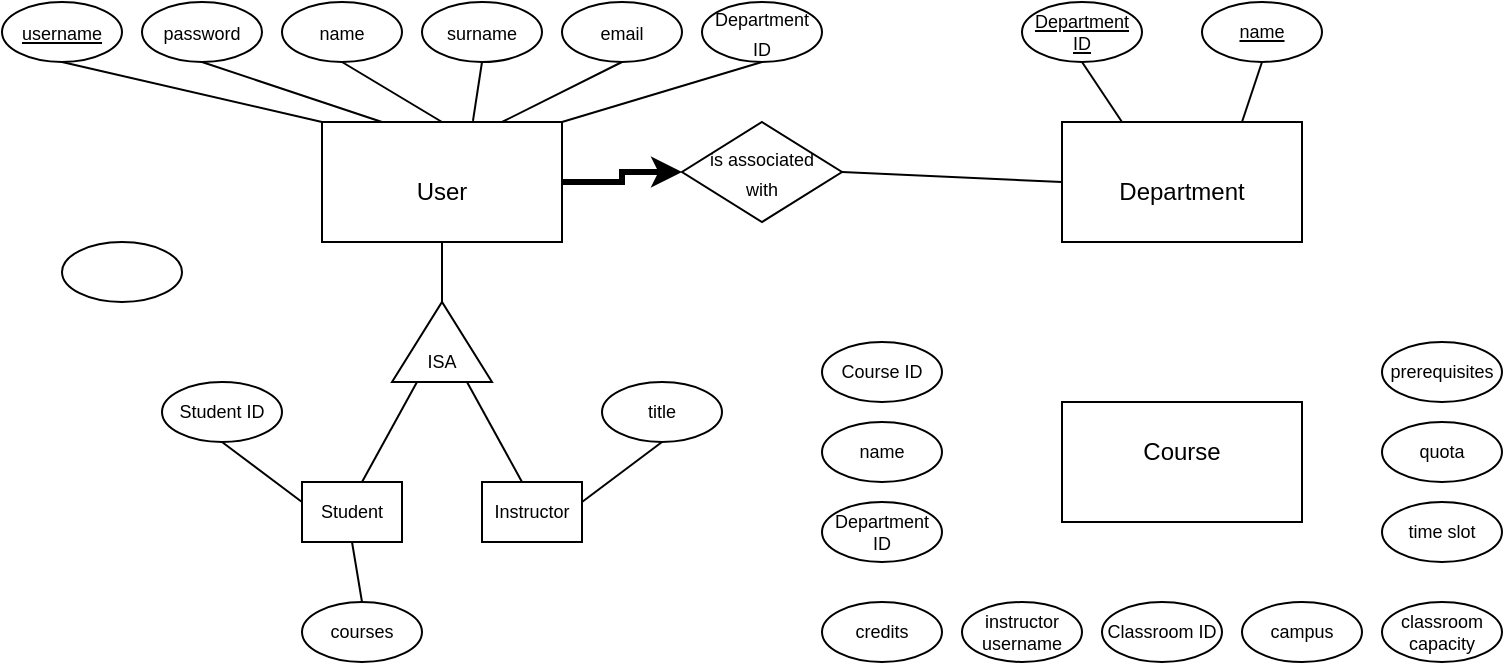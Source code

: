<mxfile version="17.4.3" type="github">
  <diagram id="Lof_Wo-xlNR3MHUV8qx0" name="Page-1">
    <mxGraphModel dx="723" dy="402" grid="1" gridSize="10" guides="0" tooltips="1" connect="1" arrows="1" fold="1" page="1" pageScale="1" pageWidth="2000" pageHeight="3000" math="0" shadow="0">
      <root>
        <object label="" id="0">
          <mxCell />
        </object>
        <mxCell id="1" parent="0" />
        <mxCell id="NmvkQJJ4W1ErekPpUdU3-1" value="" style="rounded=0;whiteSpace=wrap;html=1;" parent="1" vertex="1">
          <mxGeometry x="260" y="70" width="120" height="60" as="geometry" />
        </mxCell>
        <mxCell id="NmvkQJJ4W1ErekPpUdU3-2" value="" style="ellipse;whiteSpace=wrap;html=1;" parent="1" vertex="1">
          <mxGeometry x="100" y="10" width="60" height="30" as="geometry" />
        </mxCell>
        <mxCell id="NmvkQJJ4W1ErekPpUdU3-3" value="" style="ellipse;whiteSpace=wrap;html=1;" parent="1" vertex="1">
          <mxGeometry x="170" y="10" width="60" height="30" as="geometry" />
        </mxCell>
        <mxCell id="NmvkQJJ4W1ErekPpUdU3-4" value="" style="ellipse;whiteSpace=wrap;html=1;" parent="1" vertex="1">
          <mxGeometry x="310" y="10" width="60" height="30" as="geometry" />
        </mxCell>
        <mxCell id="NmvkQJJ4W1ErekPpUdU3-5" value="" style="ellipse;whiteSpace=wrap;html=1;" parent="1" vertex="1">
          <mxGeometry x="380" y="10" width="60" height="30" as="geometry" />
        </mxCell>
        <mxCell id="NmvkQJJ4W1ErekPpUdU3-6" value="&lt;font style=&quot;font-size: 9px&quot;&gt;&lt;u&gt;username&lt;/u&gt;&lt;/font&gt;" style="text;html=1;strokeColor=none;fillColor=none;align=center;verticalAlign=middle;whiteSpace=wrap;rounded=0;" parent="1" vertex="1">
          <mxGeometry x="100" y="10" width="60" height="30" as="geometry" />
        </mxCell>
        <mxCell id="NmvkQJJ4W1ErekPpUdU3-7" value="&lt;font style=&quot;font-size: 9px&quot;&gt;password&lt;/font&gt;" style="text;html=1;strokeColor=none;fillColor=none;align=center;verticalAlign=middle;whiteSpace=wrap;rounded=0;" parent="1" vertex="1">
          <mxGeometry x="170" y="10" width="60" height="30" as="geometry" />
        </mxCell>
        <mxCell id="NmvkQJJ4W1ErekPpUdU3-10" value="&lt;font style=&quot;font-size: 9px&quot;&gt;email&lt;/font&gt;" style="text;html=1;strokeColor=none;fillColor=none;align=center;verticalAlign=middle;whiteSpace=wrap;rounded=0;" parent="1" vertex="1">
          <mxGeometry x="380" y="10" width="60" height="30" as="geometry" />
        </mxCell>
        <mxCell id="NmvkQJJ4W1ErekPpUdU3-11" value="" style="ellipse;whiteSpace=wrap;html=1;" parent="1" vertex="1">
          <mxGeometry x="240" y="10" width="60" height="30" as="geometry" />
        </mxCell>
        <mxCell id="NmvkQJJ4W1ErekPpUdU3-12" style="edgeStyle=orthogonalEdgeStyle;rounded=0;orthogonalLoop=1;jettySize=auto;html=1;exitX=0.5;exitY=1;exitDx=0;exitDy=0;" parent="1" source="NmvkQJJ4W1ErekPpUdU3-11" target="NmvkQJJ4W1ErekPpUdU3-11" edge="1">
          <mxGeometry relative="1" as="geometry" />
        </mxCell>
        <mxCell id="NmvkQJJ4W1ErekPpUdU3-13" value="&lt;font style=&quot;font-size: 9px&quot;&gt;name&lt;/font&gt;" style="text;html=1;strokeColor=none;fillColor=none;align=center;verticalAlign=middle;whiteSpace=wrap;rounded=0;" parent="1" vertex="1">
          <mxGeometry x="240" y="10" width="60" height="30" as="geometry" />
        </mxCell>
        <mxCell id="NmvkQJJ4W1ErekPpUdU3-14" value="&lt;font style=&quot;font-size: 9px&quot;&gt;surname&lt;/font&gt;" style="text;html=1;strokeColor=none;fillColor=none;align=center;verticalAlign=middle;whiteSpace=wrap;rounded=0;" parent="1" vertex="1">
          <mxGeometry x="310" y="10" width="60" height="30" as="geometry" />
        </mxCell>
        <mxCell id="NmvkQJJ4W1ErekPpUdU3-21" value="" style="endArrow=none;html=1;rounded=0;exitX=0;exitY=0;exitDx=0;exitDy=0;entryX=0.5;entryY=1;entryDx=0;entryDy=0;" parent="1" source="NmvkQJJ4W1ErekPpUdU3-1" target="NmvkQJJ4W1ErekPpUdU3-6" edge="1">
          <mxGeometry width="50" height="50" relative="1" as="geometry">
            <mxPoint x="140" y="90" as="sourcePoint" />
            <mxPoint x="190" y="40" as="targetPoint" />
          </mxGeometry>
        </mxCell>
        <mxCell id="NmvkQJJ4W1ErekPpUdU3-22" value="" style="endArrow=none;html=1;rounded=0;exitX=0.25;exitY=0;exitDx=0;exitDy=0;entryX=0.5;entryY=1;entryDx=0;entryDy=0;" parent="1" source="NmvkQJJ4W1ErekPpUdU3-1" target="NmvkQJJ4W1ErekPpUdU3-7" edge="1">
          <mxGeometry width="50" height="50" relative="1" as="geometry">
            <mxPoint x="330" y="70" as="sourcePoint" />
            <mxPoint x="240" y="40" as="targetPoint" />
          </mxGeometry>
        </mxCell>
        <mxCell id="NmvkQJJ4W1ErekPpUdU3-23" value="" style="endArrow=none;html=1;rounded=0;exitX=0.5;exitY=0;exitDx=0;exitDy=0;entryX=0.5;entryY=1;entryDx=0;entryDy=0;" parent="1" source="NmvkQJJ4W1ErekPpUdU3-1" target="NmvkQJJ4W1ErekPpUdU3-13" edge="1">
          <mxGeometry width="50" height="50" relative="1" as="geometry">
            <mxPoint x="280" y="90" as="sourcePoint" />
            <mxPoint x="190" y="60" as="targetPoint" />
          </mxGeometry>
        </mxCell>
        <mxCell id="NmvkQJJ4W1ErekPpUdU3-24" value="" style="endArrow=none;html=1;rounded=0;exitX=0.629;exitY=-0.01;exitDx=0;exitDy=0;entryX=0.5;entryY=1;entryDx=0;entryDy=0;exitPerimeter=0;" parent="1" source="NmvkQJJ4W1ErekPpUdU3-1" target="NmvkQJJ4W1ErekPpUdU3-14" edge="1">
          <mxGeometry width="50" height="50" relative="1" as="geometry">
            <mxPoint x="290" y="100" as="sourcePoint" />
            <mxPoint x="200" y="70" as="targetPoint" />
          </mxGeometry>
        </mxCell>
        <mxCell id="NmvkQJJ4W1ErekPpUdU3-25" value="" style="endArrow=none;html=1;rounded=0;exitX=0.75;exitY=0;exitDx=0;exitDy=0;entryX=0.5;entryY=1;entryDx=0;entryDy=0;" parent="1" source="NmvkQJJ4W1ErekPpUdU3-1" target="NmvkQJJ4W1ErekPpUdU3-10" edge="1">
          <mxGeometry width="50" height="50" relative="1" as="geometry">
            <mxPoint x="300" y="110" as="sourcePoint" />
            <mxPoint x="210" y="80" as="targetPoint" />
          </mxGeometry>
        </mxCell>
        <mxCell id="NmvkQJJ4W1ErekPpUdU3-26" value="User" style="text;html=1;strokeColor=none;fillColor=none;align=center;verticalAlign=middle;whiteSpace=wrap;rounded=0;" parent="1" vertex="1">
          <mxGeometry x="290" y="90" width="60" height="30" as="geometry" />
        </mxCell>
        <mxCell id="NmvkQJJ4W1ErekPpUdU3-28" value="" style="ellipse;whiteSpace=wrap;html=1;" parent="1" vertex="1">
          <mxGeometry x="450" y="10" width="60" height="30" as="geometry" />
        </mxCell>
        <mxCell id="NmvkQJJ4W1ErekPpUdU3-30" value="&lt;font style=&quot;line-height: 0.9 ; font-size: 9px&quot;&gt;Department ID&lt;/font&gt;" style="text;html=1;strokeColor=none;fillColor=none;align=center;verticalAlign=middle;whiteSpace=wrap;rounded=0;" parent="1" vertex="1">
          <mxGeometry x="450" y="15" width="60" height="20" as="geometry" />
        </mxCell>
        <mxCell id="NmvkQJJ4W1ErekPpUdU3-31" value="" style="endArrow=none;html=1;rounded=0;entryX=0.5;entryY=1;entryDx=0;entryDy=0;exitX=1;exitY=0;exitDx=0;exitDy=0;" parent="1" source="NmvkQJJ4W1ErekPpUdU3-1" target="NmvkQJJ4W1ErekPpUdU3-28" edge="1">
          <mxGeometry width="50" height="50" relative="1" as="geometry">
            <mxPoint x="360" y="80" as="sourcePoint" />
            <mxPoint x="420" y="50" as="targetPoint" />
          </mxGeometry>
        </mxCell>
        <mxCell id="NmvkQJJ4W1ErekPpUdU3-32" value="" style="triangle;whiteSpace=wrap;html=1;fontFamily=Helvetica;fontSize=9;strokeColor=default;rotation=-90;" parent="1" vertex="1">
          <mxGeometry x="300" y="155" width="40" height="50" as="geometry" />
        </mxCell>
        <mxCell id="NmvkQJJ4W1ErekPpUdU3-33" value="ISA" style="text;html=1;strokeColor=none;fillColor=none;align=center;verticalAlign=middle;whiteSpace=wrap;rounded=0;fontFamily=Helvetica;fontSize=9;" parent="1" vertex="1">
          <mxGeometry x="290" y="175" width="60" height="30" as="geometry" />
        </mxCell>
        <mxCell id="NmvkQJJ4W1ErekPpUdU3-34" value="" style="endArrow=none;html=1;rounded=0;fontFamily=Helvetica;fontSize=9;entryX=0.5;entryY=1;entryDx=0;entryDy=0;exitX=1;exitY=0.5;exitDx=0;exitDy=0;" parent="1" source="NmvkQJJ4W1ErekPpUdU3-32" target="NmvkQJJ4W1ErekPpUdU3-1" edge="1">
          <mxGeometry width="50" height="50" relative="1" as="geometry">
            <mxPoint x="310" y="250" as="sourcePoint" />
            <mxPoint x="360" y="200" as="targetPoint" />
          </mxGeometry>
        </mxCell>
        <mxCell id="NmvkQJJ4W1ErekPpUdU3-35" value="" style="endArrow=none;html=1;rounded=0;fontFamily=Helvetica;fontSize=9;entryX=0;entryY=0.75;entryDx=0;entryDy=0;" parent="1" target="NmvkQJJ4W1ErekPpUdU3-32" edge="1">
          <mxGeometry width="50" height="50" relative="1" as="geometry">
            <mxPoint x="360" y="250" as="sourcePoint" />
            <mxPoint x="330" y="140" as="targetPoint" />
          </mxGeometry>
        </mxCell>
        <mxCell id="NmvkQJJ4W1ErekPpUdU3-36" value="" style="endArrow=none;html=1;rounded=0;fontFamily=Helvetica;fontSize=9;entryX=0;entryY=0.25;entryDx=0;entryDy=0;" parent="1" target="NmvkQJJ4W1ErekPpUdU3-32" edge="1">
          <mxGeometry width="50" height="50" relative="1" as="geometry">
            <mxPoint x="280" y="250" as="sourcePoint" />
            <mxPoint x="342.5" y="210" as="targetPoint" />
          </mxGeometry>
        </mxCell>
        <mxCell id="NmvkQJJ4W1ErekPpUdU3-37" value="" style="rounded=0;whiteSpace=wrap;html=1;fontFamily=Helvetica;fontSize=9;strokeColor=default;" parent="1" vertex="1">
          <mxGeometry x="250" y="250" width="50" height="30" as="geometry" />
        </mxCell>
        <mxCell id="NmvkQJJ4W1ErekPpUdU3-38" value="" style="rounded=0;whiteSpace=wrap;html=1;fontFamily=Helvetica;fontSize=9;strokeColor=default;" parent="1" vertex="1">
          <mxGeometry x="340" y="250" width="50" height="30" as="geometry" />
        </mxCell>
        <mxCell id="NmvkQJJ4W1ErekPpUdU3-39" value="Student" style="text;html=1;strokeColor=none;fillColor=none;align=center;verticalAlign=middle;whiteSpace=wrap;rounded=0;fontFamily=Helvetica;fontSize=9;" parent="1" vertex="1">
          <mxGeometry x="245" y="250" width="60" height="30" as="geometry" />
        </mxCell>
        <mxCell id="NmvkQJJ4W1ErekPpUdU3-40" value="Instructor" style="text;html=1;strokeColor=none;fillColor=none;align=center;verticalAlign=middle;whiteSpace=wrap;rounded=0;fontFamily=Helvetica;fontSize=9;" parent="1" vertex="1">
          <mxGeometry x="335" y="250" width="60" height="30" as="geometry" />
        </mxCell>
        <mxCell id="NmvkQJJ4W1ErekPpUdU3-41" value="" style="ellipse;whiteSpace=wrap;html=1;" parent="1" vertex="1">
          <mxGeometry x="130" y="130" width="60" height="30" as="geometry" />
        </mxCell>
        <mxCell id="NmvkQJJ4W1ErekPpUdU3-42" value="" style="ellipse;whiteSpace=wrap;html=1;" parent="1" vertex="1">
          <mxGeometry x="180" y="200" width="60" height="30" as="geometry" />
        </mxCell>
        <mxCell id="NmvkQJJ4W1ErekPpUdU3-43" value="" style="ellipse;whiteSpace=wrap;html=1;" parent="1" vertex="1">
          <mxGeometry x="400" y="200" width="60" height="30" as="geometry" />
        </mxCell>
        <mxCell id="NmvkQJJ4W1ErekPpUdU3-44" value="title" style="text;html=1;strokeColor=none;fillColor=none;align=center;verticalAlign=middle;whiteSpace=wrap;rounded=0;fontFamily=Helvetica;fontSize=9;" parent="1" vertex="1">
          <mxGeometry x="400" y="200" width="60" height="30" as="geometry" />
        </mxCell>
        <mxCell id="NmvkQJJ4W1ErekPpUdU3-45" value="Student ID" style="text;html=1;strokeColor=none;fillColor=none;align=center;verticalAlign=middle;whiteSpace=wrap;rounded=0;fontFamily=Helvetica;fontSize=9;" parent="1" vertex="1">
          <mxGeometry x="180" y="200" width="60" height="30" as="geometry" />
        </mxCell>
        <mxCell id="NmvkQJJ4W1ErekPpUdU3-46" value="" style="endArrow=none;html=1;rounded=0;fontFamily=Helvetica;fontSize=9;entryX=0.5;entryY=1;entryDx=0;entryDy=0;exitX=0.083;exitY=0.333;exitDx=0;exitDy=0;exitPerimeter=0;" parent="1" source="NmvkQJJ4W1ErekPpUdU3-39" target="NmvkQJJ4W1ErekPpUdU3-45" edge="1">
          <mxGeometry width="50" height="50" relative="1" as="geometry">
            <mxPoint x="290" y="260" as="sourcePoint" />
            <mxPoint x="317.5" y="210" as="targetPoint" />
          </mxGeometry>
        </mxCell>
        <mxCell id="NmvkQJJ4W1ErekPpUdU3-47" value="" style="endArrow=none;html=1;rounded=0;fontFamily=Helvetica;fontSize=9;entryX=0.5;entryY=1;entryDx=0;entryDy=0;exitX=0.917;exitY=0.333;exitDx=0;exitDy=0;exitPerimeter=0;" parent="1" source="NmvkQJJ4W1ErekPpUdU3-40" target="NmvkQJJ4W1ErekPpUdU3-44" edge="1">
          <mxGeometry width="50" height="50" relative="1" as="geometry">
            <mxPoint x="300" y="270" as="sourcePoint" />
            <mxPoint x="327.5" y="220" as="targetPoint" />
          </mxGeometry>
        </mxCell>
        <mxCell id="NmvkQJJ4W1ErekPpUdU3-48" value="" style="rounded=0;whiteSpace=wrap;html=1;" parent="1" vertex="1">
          <mxGeometry x="630" y="70" width="120" height="60" as="geometry" />
        </mxCell>
        <mxCell id="NmvkQJJ4W1ErekPpUdU3-49" value="Department" style="text;html=1;strokeColor=none;fillColor=none;align=center;verticalAlign=middle;whiteSpace=wrap;rounded=0;" parent="1" vertex="1">
          <mxGeometry x="660" y="90" width="60" height="30" as="geometry" />
        </mxCell>
        <mxCell id="NmvkQJJ4W1ErekPpUdU3-50" value="" style="ellipse;whiteSpace=wrap;html=1;" parent="1" vertex="1">
          <mxGeometry x="610" y="10" width="60" height="30" as="geometry" />
        </mxCell>
        <mxCell id="NmvkQJJ4W1ErekPpUdU3-51" value="" style="ellipse;whiteSpace=wrap;html=1;" parent="1" vertex="1">
          <mxGeometry x="700" y="10" width="60" height="30" as="geometry" />
        </mxCell>
        <mxCell id="NmvkQJJ4W1ErekPpUdU3-52" value="&lt;u&gt;Department ID&lt;/u&gt;" style="text;html=1;strokeColor=none;fillColor=none;align=center;verticalAlign=middle;whiteSpace=wrap;rounded=0;fontFamily=Helvetica;fontSize=9;" parent="1" vertex="1">
          <mxGeometry x="610" y="10" width="60" height="30" as="geometry" />
        </mxCell>
        <mxCell id="NmvkQJJ4W1ErekPpUdU3-53" value="&lt;u&gt;name&lt;/u&gt;" style="text;html=1;strokeColor=none;fillColor=none;align=center;verticalAlign=middle;whiteSpace=wrap;rounded=0;fontFamily=Helvetica;fontSize=9;" parent="1" vertex="1">
          <mxGeometry x="700" y="10" width="60" height="30" as="geometry" />
        </mxCell>
        <mxCell id="NmvkQJJ4W1ErekPpUdU3-54" value="" style="endArrow=none;html=1;rounded=0;fontFamily=Helvetica;fontSize=9;entryX=0.5;entryY=1;entryDx=0;entryDy=0;exitX=0.25;exitY=0;exitDx=0;exitDy=0;" parent="1" source="NmvkQJJ4W1ErekPpUdU3-48" target="NmvkQJJ4W1ErekPpUdU3-52" edge="1">
          <mxGeometry width="50" height="50" relative="1" as="geometry">
            <mxPoint x="610" y="90" as="sourcePoint" />
            <mxPoint x="660" y="40" as="targetPoint" />
          </mxGeometry>
        </mxCell>
        <mxCell id="NmvkQJJ4W1ErekPpUdU3-55" value="" style="endArrow=none;html=1;rounded=0;fontFamily=Helvetica;fontSize=9;entryX=0.5;entryY=1;entryDx=0;entryDy=0;exitX=0.75;exitY=0;exitDx=0;exitDy=0;" parent="1" source="NmvkQJJ4W1ErekPpUdU3-48" target="NmvkQJJ4W1ErekPpUdU3-53" edge="1">
          <mxGeometry width="50" height="50" relative="1" as="geometry">
            <mxPoint x="670" y="80" as="sourcePoint" />
            <mxPoint x="650" y="50" as="targetPoint" />
          </mxGeometry>
        </mxCell>
        <mxCell id="NmvkQJJ4W1ErekPpUdU3-56" value="" style="rounded=0;whiteSpace=wrap;html=1;" parent="1" vertex="1">
          <mxGeometry x="630" y="210" width="120" height="60" as="geometry" />
        </mxCell>
        <mxCell id="NmvkQJJ4W1ErekPpUdU3-57" value="&lt;font style=&quot;font-size: 12px&quot;&gt;Course&lt;/font&gt;" style="text;html=1;strokeColor=none;fillColor=none;align=center;verticalAlign=middle;whiteSpace=wrap;rounded=0;fontFamily=Helvetica;fontSize=9;" parent="1" vertex="1">
          <mxGeometry x="660" y="220" width="60" height="30" as="geometry" />
        </mxCell>
        <mxCell id="NmvkQJJ4W1ErekPpUdU3-58" value="" style="ellipse;whiteSpace=wrap;html=1;" parent="1" vertex="1">
          <mxGeometry x="790" y="180" width="60" height="30" as="geometry" />
        </mxCell>
        <mxCell id="NmvkQJJ4W1ErekPpUdU3-59" value="" style="ellipse;whiteSpace=wrap;html=1;" parent="1" vertex="1">
          <mxGeometry x="790" y="220" width="60" height="30" as="geometry" />
        </mxCell>
        <mxCell id="NmvkQJJ4W1ErekPpUdU3-60" value="" style="ellipse;whiteSpace=wrap;html=1;" parent="1" vertex="1">
          <mxGeometry x="510" y="260" width="60" height="30" as="geometry" />
        </mxCell>
        <mxCell id="NmvkQJJ4W1ErekPpUdU3-61" value="" style="ellipse;whiteSpace=wrap;html=1;" parent="1" vertex="1">
          <mxGeometry x="790" y="260" width="60" height="30" as="geometry" />
        </mxCell>
        <mxCell id="NmvkQJJ4W1ErekPpUdU3-62" value="" style="ellipse;whiteSpace=wrap;html=1;" parent="1" vertex="1">
          <mxGeometry x="790" y="310" width="60" height="30" as="geometry" />
        </mxCell>
        <mxCell id="NmvkQJJ4W1ErekPpUdU3-63" value="" style="ellipse;whiteSpace=wrap;html=1;" parent="1" vertex="1">
          <mxGeometry x="720" y="310" width="60" height="30" as="geometry" />
        </mxCell>
        <mxCell id="NmvkQJJ4W1ErekPpUdU3-64" value="" style="ellipse;whiteSpace=wrap;html=1;" parent="1" vertex="1">
          <mxGeometry x="650" y="310" width="60" height="30" as="geometry" />
        </mxCell>
        <mxCell id="NmvkQJJ4W1ErekPpUdU3-65" value="" style="ellipse;whiteSpace=wrap;html=1;" parent="1" vertex="1">
          <mxGeometry x="580" y="310" width="60" height="30" as="geometry" />
        </mxCell>
        <mxCell id="NmvkQJJ4W1ErekPpUdU3-66" value="" style="ellipse;whiteSpace=wrap;html=1;" parent="1" vertex="1">
          <mxGeometry x="510" y="310" width="60" height="30" as="geometry" />
        </mxCell>
        <mxCell id="NmvkQJJ4W1ErekPpUdU3-67" value="" style="ellipse;whiteSpace=wrap;html=1;" parent="1" vertex="1">
          <mxGeometry x="510" y="220" width="60" height="30" as="geometry" />
        </mxCell>
        <mxCell id="NmvkQJJ4W1ErekPpUdU3-68" value="" style="ellipse;whiteSpace=wrap;html=1;" parent="1" vertex="1">
          <mxGeometry x="510" y="180" width="60" height="30" as="geometry" />
        </mxCell>
        <mxCell id="mDMJn-NBsmVwxydZv21h-1" value="" style="edgeStyle=orthogonalEdgeStyle;rounded=0;orthogonalLoop=1;jettySize=auto;html=1;exitX=1;exitY=0.5;exitDx=0;exitDy=0;entryX=0;entryY=0.5;entryDx=0;entryDy=0;strokeWidth=3;" edge="1" parent="1" source="NmvkQJJ4W1ErekPpUdU3-1" target="NmvkQJJ4W1ErekPpUdU3-70">
          <mxGeometry relative="1" as="geometry" />
        </mxCell>
        <mxCell id="NmvkQJJ4W1ErekPpUdU3-70" value="" style="rhombus;whiteSpace=wrap;html=1;fontFamily=Helvetica;fontSize=12;strokeColor=default;" parent="1" vertex="1">
          <mxGeometry x="440" y="70" width="80" height="50" as="geometry" />
        </mxCell>
        <mxCell id="NmvkQJJ4W1ErekPpUdU3-71" value="&lt;font style=&quot;font-size: 9px&quot;&gt;is associated with&lt;/font&gt;" style="text;html=1;strokeColor=none;fillColor=none;align=center;verticalAlign=middle;whiteSpace=wrap;rounded=0;fontFamily=Helvetica;fontSize=12;" parent="1" vertex="1">
          <mxGeometry x="450" y="80" width="60" height="30" as="geometry" />
        </mxCell>
        <mxCell id="NmvkQJJ4W1ErekPpUdU3-73" value="" style="endArrow=none;html=1;rounded=0;fontFamily=Helvetica;fontSize=9;strokeWidth=1;exitX=0;exitY=0.5;exitDx=0;exitDy=0;entryX=1;entryY=0.5;entryDx=0;entryDy=0;" parent="1" source="NmvkQJJ4W1ErekPpUdU3-48" target="NmvkQJJ4W1ErekPpUdU3-70" edge="1">
          <mxGeometry width="50" height="50" relative="1" as="geometry">
            <mxPoint x="460" y="140" as="sourcePoint" />
            <mxPoint x="410" y="150" as="targetPoint" />
          </mxGeometry>
        </mxCell>
        <mxCell id="mDMJn-NBsmVwxydZv21h-2" value="" style="ellipse;whiteSpace=wrap;html=1;" vertex="1" parent="1">
          <mxGeometry x="250" y="310" width="60" height="30" as="geometry" />
        </mxCell>
        <mxCell id="mDMJn-NBsmVwxydZv21h-3" value="" style="endArrow=none;html=1;rounded=0;fontFamily=Helvetica;fontSize=9;entryX=0.5;entryY=1;entryDx=0;entryDy=0;exitX=0.5;exitY=0;exitDx=0;exitDy=0;" edge="1" parent="1" source="mDMJn-NBsmVwxydZv21h-2" target="NmvkQJJ4W1ErekPpUdU3-39">
          <mxGeometry width="50" height="50" relative="1" as="geometry">
            <mxPoint x="259.98" y="269.99" as="sourcePoint" />
            <mxPoint x="220" y="240" as="targetPoint" />
          </mxGeometry>
        </mxCell>
        <mxCell id="mDMJn-NBsmVwxydZv21h-5" value="courses" style="text;html=1;strokeColor=none;fillColor=none;align=center;verticalAlign=middle;whiteSpace=wrap;rounded=0;fontFamily=Helvetica;fontSize=9;" vertex="1" parent="1">
          <mxGeometry x="250" y="310" width="60" height="30" as="geometry" />
        </mxCell>
        <mxCell id="mDMJn-NBsmVwxydZv21h-10" value="Course ID" style="text;html=1;strokeColor=none;fillColor=none;align=center;verticalAlign=middle;whiteSpace=wrap;rounded=0;fontFamily=Helvetica;fontSize=9;" vertex="1" parent="1">
          <mxGeometry x="510" y="180" width="60" height="30" as="geometry" />
        </mxCell>
        <mxCell id="mDMJn-NBsmVwxydZv21h-11" value="name" style="text;html=1;strokeColor=none;fillColor=none;align=center;verticalAlign=middle;whiteSpace=wrap;rounded=0;fontFamily=Helvetica;fontSize=9;" vertex="1" parent="1">
          <mxGeometry x="510" y="220" width="60" height="30" as="geometry" />
        </mxCell>
        <mxCell id="mDMJn-NBsmVwxydZv21h-12" value="Department ID" style="text;html=1;strokeColor=none;fillColor=none;align=center;verticalAlign=middle;whiteSpace=wrap;rounded=0;fontFamily=Helvetica;fontSize=9;" vertex="1" parent="1">
          <mxGeometry x="510" y="260" width="60" height="30" as="geometry" />
        </mxCell>
        <mxCell id="mDMJn-NBsmVwxydZv21h-13" value="credits" style="text;html=1;strokeColor=none;fillColor=none;align=center;verticalAlign=middle;whiteSpace=wrap;rounded=0;fontFamily=Helvetica;fontSize=9;" vertex="1" parent="1">
          <mxGeometry x="510" y="310" width="60" height="30" as="geometry" />
        </mxCell>
        <mxCell id="mDMJn-NBsmVwxydZv21h-14" value="instructor username" style="text;html=1;strokeColor=none;fillColor=none;align=center;verticalAlign=middle;whiteSpace=wrap;rounded=0;fontFamily=Helvetica;fontSize=9;" vertex="1" parent="1">
          <mxGeometry x="580" y="310" width="60" height="30" as="geometry" />
        </mxCell>
        <mxCell id="mDMJn-NBsmVwxydZv21h-15" value="Classroom ID" style="text;html=1;strokeColor=none;fillColor=none;align=center;verticalAlign=middle;whiteSpace=wrap;rounded=0;fontFamily=Helvetica;fontSize=9;" vertex="1" parent="1">
          <mxGeometry x="650" y="310" width="60" height="30" as="geometry" />
        </mxCell>
        <mxCell id="mDMJn-NBsmVwxydZv21h-16" value="campus" style="text;html=1;strokeColor=none;fillColor=none;align=center;verticalAlign=middle;whiteSpace=wrap;rounded=0;fontFamily=Helvetica;fontSize=9;" vertex="1" parent="1">
          <mxGeometry x="720" y="310" width="60" height="30" as="geometry" />
        </mxCell>
        <mxCell id="mDMJn-NBsmVwxydZv21h-17" value="classroom capacity" style="text;html=1;strokeColor=none;fillColor=none;align=center;verticalAlign=middle;whiteSpace=wrap;rounded=0;fontFamily=Helvetica;fontSize=9;" vertex="1" parent="1">
          <mxGeometry x="790" y="310" width="60" height="30" as="geometry" />
        </mxCell>
        <mxCell id="mDMJn-NBsmVwxydZv21h-18" value="time slot" style="text;html=1;strokeColor=none;fillColor=none;align=center;verticalAlign=middle;whiteSpace=wrap;rounded=0;fontFamily=Helvetica;fontSize=9;" vertex="1" parent="1">
          <mxGeometry x="790" y="260" width="60" height="30" as="geometry" />
        </mxCell>
        <mxCell id="mDMJn-NBsmVwxydZv21h-19" value="quota" style="text;html=1;strokeColor=none;fillColor=none;align=center;verticalAlign=middle;whiteSpace=wrap;rounded=0;fontFamily=Helvetica;fontSize=9;" vertex="1" parent="1">
          <mxGeometry x="790" y="220" width="60" height="30" as="geometry" />
        </mxCell>
        <mxCell id="mDMJn-NBsmVwxydZv21h-20" value="prerequisites" style="text;html=1;strokeColor=none;fillColor=none;align=center;verticalAlign=middle;whiteSpace=wrap;rounded=0;fontFamily=Helvetica;fontSize=9;" vertex="1" parent="1">
          <mxGeometry x="790" y="180" width="60" height="30" as="geometry" />
        </mxCell>
      </root>
    </mxGraphModel>
  </diagram>
</mxfile>
